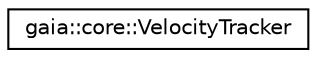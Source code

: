 digraph G
{
  edge [fontname="Helvetica",fontsize="10",labelfontname="Helvetica",labelfontsize="10"];
  node [fontname="Helvetica",fontsize="10",shape=record];
  rankdir=LR;
  Node1 [label="gaia::core::VelocityTracker",height=0.2,width=0.4,color="black", fillcolor="white", style="filled",URL="$dd/de7/classgaia_1_1core_1_1_velocity_tracker.html",tooltip="Helper for tracking the velocity of touch events, for implementing flinging and other such gestures..."];
}
